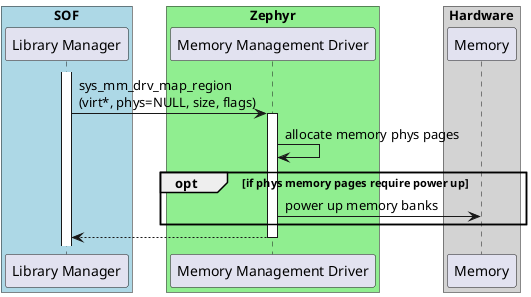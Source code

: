 @startuml

box "SOF" #LightBlue
	participant "Library Manager" as library_manager
end box

box "Zephyr" #LightGreen
	participant "Memory Management Driver" as memory_management_driver
end box

box "Hardware" #LightGrey
	participant "Memory" as hw_memory
end box

activate library_manager

library_manager -> memory_management_driver: sys_mm_drv_map_region\n(virt*, phys=NULL, size, flags)
	activate memory_management_driver
	memory_management_driver -> memory_management_driver: allocate memory phys pages
	opt if phys memory pages require power up
		memory_management_driver -> hw_memory: power up memory banks
	end

	return

@enduml
